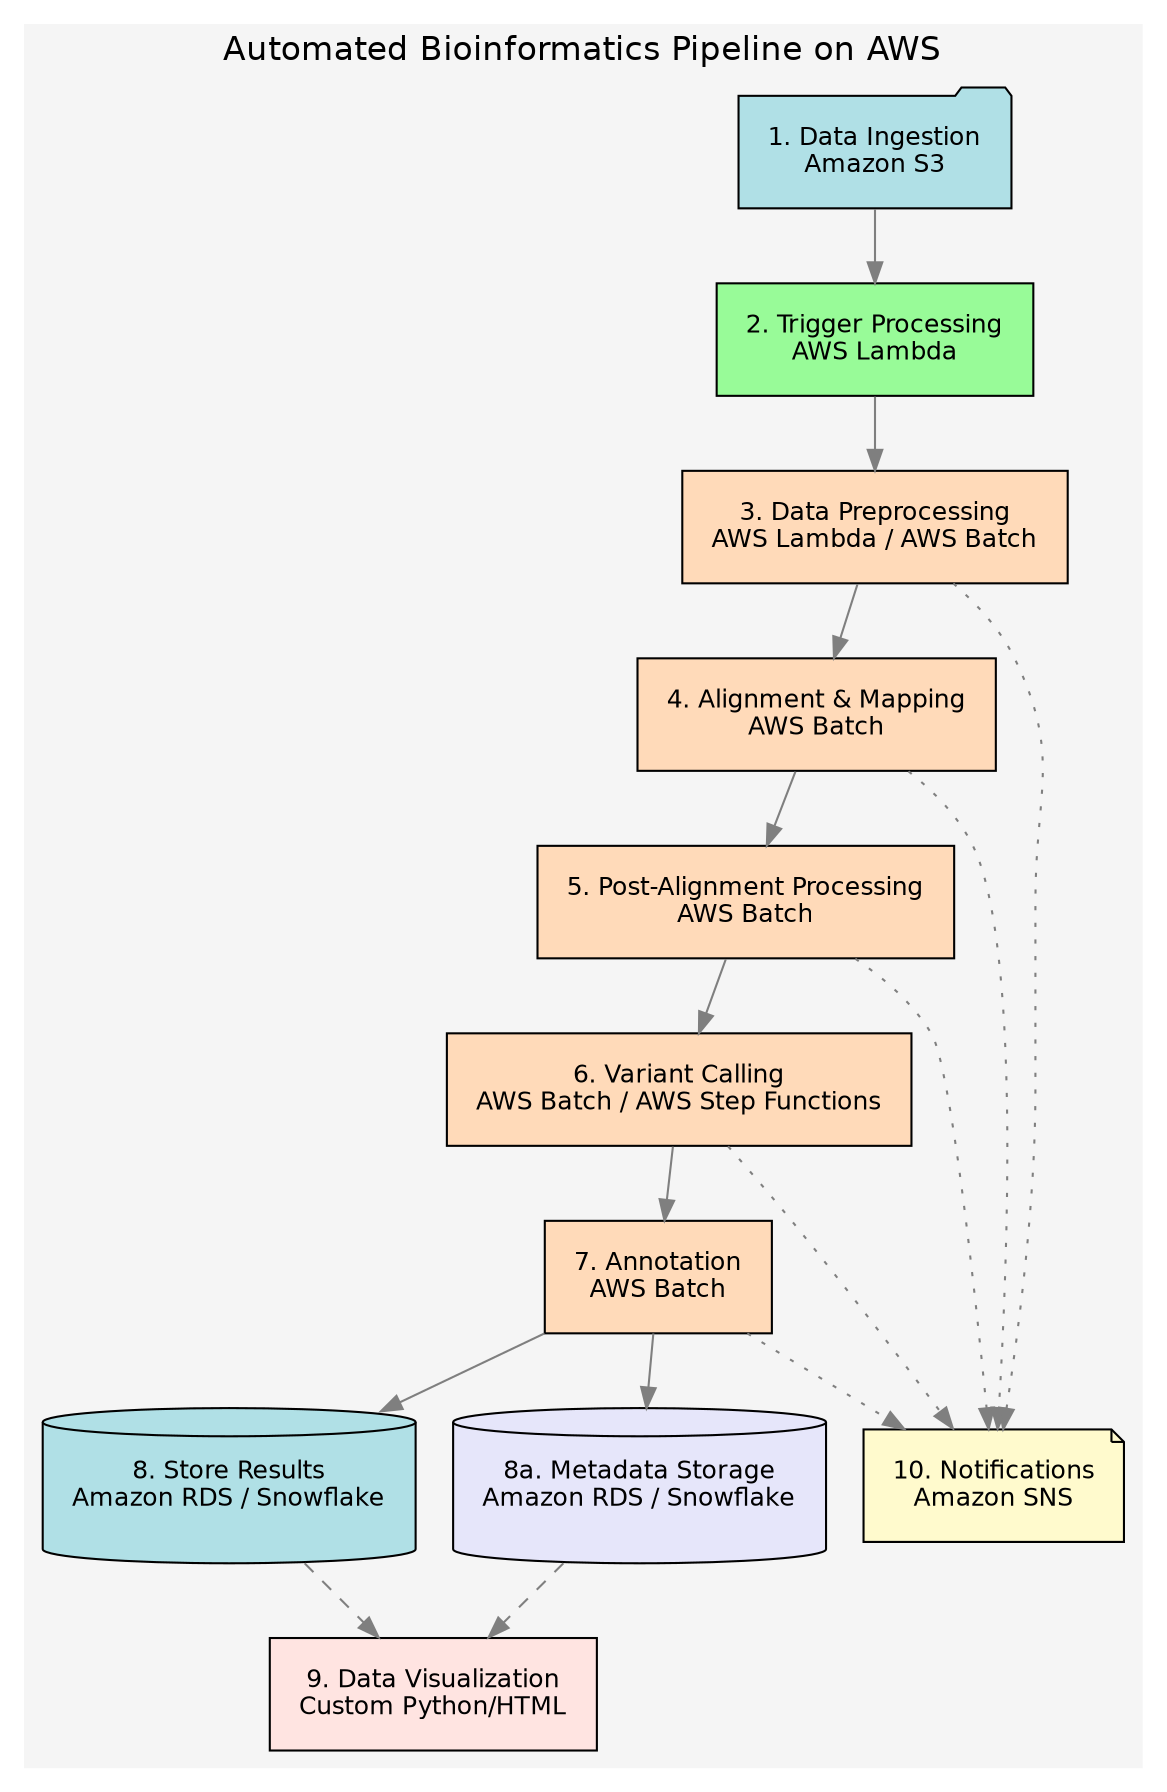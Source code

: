 digraph BioinformaticsPipeline {
    // Set layout direction from Top to Bottom
    rankdir=TB;
    // Set global node style
    node [shape=rectangle, style=filled, fontname="Helvetica", fontsize=12, margin=0.2];
    // Set global edge style
    edge [color="#7F7F7F"];
    
    // Cluster to group the pipeline
    subgraph cluster0 {
        label="Automated Bioinformatics Pipeline on AWS";
        style=filled;
        color="#F5F5F5";
        fontname="Helvetica";
        fontsize=16;
        labelloc="t";
    
        // Define nodes with soft, muted colors
        S3Input [label="1. Data Ingestion\nAmazon S3", shape=folder, fillcolor="#B0E0E6"]; // Powder Blue
        LambdaTrigger [label="2. Trigger Processing\nAWS Lambda", fillcolor="#98FB98"]; // Pale Green
        Preprocessing [label="3. Data Preprocessing\nAWS Lambda / AWS Batch", fillcolor="#FFDAB9"]; // Peach Puff
        Alignment [label="4. Alignment & Mapping\nAWS Batch", fillcolor="#FFDAB9"];
        PostProcessing [label="5. Post-Alignment Processing\nAWS Batch", fillcolor="#FFDAB9"];
        VariantCalling [label="6. Variant Calling\nAWS Batch / AWS Step Functions", fillcolor="#FFDAB9"];
        Annotation [label="7. Annotation\nAWS Batch", fillcolor="#FFDAB9"];
        S3Output [label="8. Store Results\nAmazon RDS / Snowflake", shape=cylinder, fillcolor="#B0E0E6"];
        Database [label="8a. Metadata Storage\nAmazon RDS / Snowflake", shape=cylinder, fillcolor="#E6E6FA"]; // Lavender
        Visualization [label="9. Data Visualization\nCustom Python/HTML", fillcolor="#FFE4E1"]; // Misty Rose
        Notifications [label="10. Notifications\nAmazon SNS", shape=note, fillcolor="#FFFACD"]; // Lemon Chiffon
    }
    
    // Define edges
    S3Input -> LambdaTrigger;
    LambdaTrigger -> Preprocessing;
    Preprocessing -> Alignment;
    Alignment -> PostProcessing;
    PostProcessing -> VariantCalling;
    VariantCalling -> Annotation;
    Annotation -> S3Output;
    Annotation -> Database;

    // Branch to Visualization
    S3Output -> Visualization [style=dashed];
    Database -> Visualization [style=dashed];

    // Notifications and Monitoring
    Annotation -> Notifications [style=dotted];
    VariantCalling -> Notifications [style=dotted];
    Preprocessing -> Notifications [style=dotted];
    Alignment -> Notifications [style=dotted];
    PostProcessing -> Notifications [style=dotted];
}
